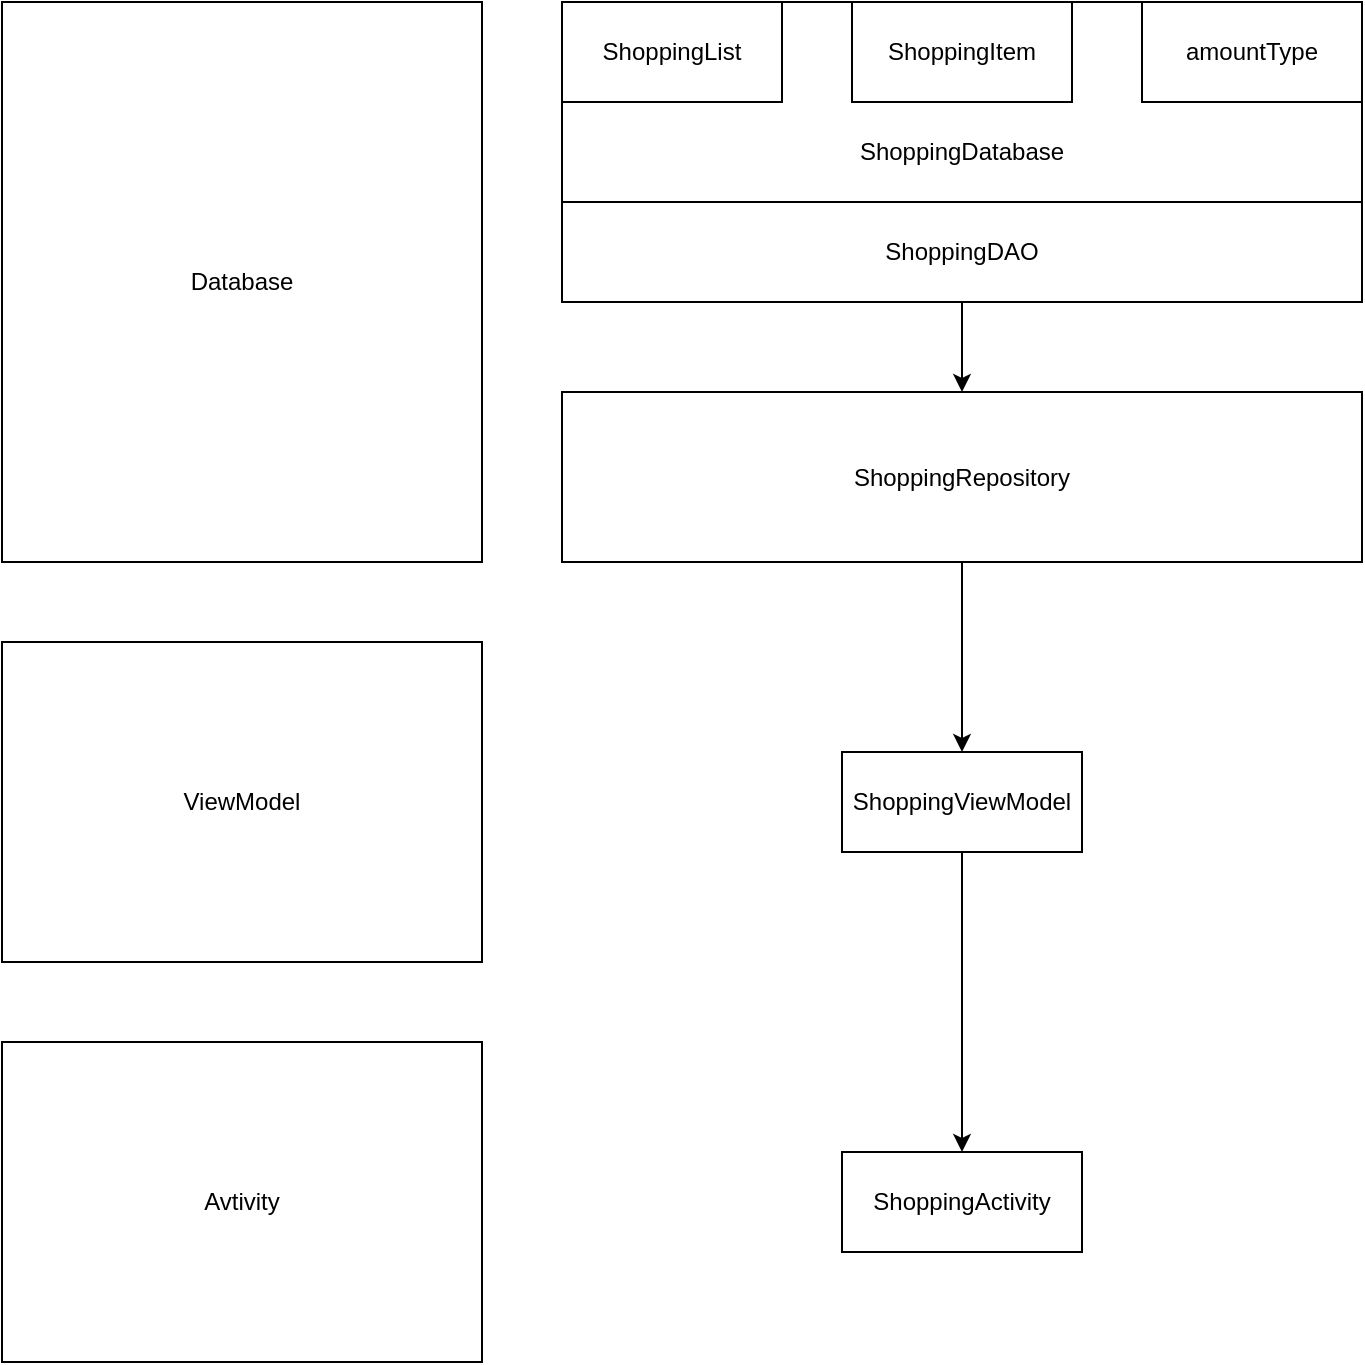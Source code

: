 <mxfile version="24.6.2" type="device">
  <diagram name="Strona-1" id="jOOoWnpXvxsLNQOdSbXZ">
    <mxGraphModel dx="1434" dy="1915" grid="1" gridSize="10" guides="1" tooltips="1" connect="1" arrows="1" fold="1" page="1" pageScale="1" pageWidth="827" pageHeight="1169" math="0" shadow="0">
      <root>
        <mxCell id="0" />
        <mxCell id="1" parent="0" />
        <mxCell id="6rCGiMeirLhRPlrqq7Db-3" value="&lt;div style=&quot;line-height: 120%;&quot;&gt;&lt;span style=&quot;background-color: initial;&quot;&gt;ViewModel&lt;/span&gt;&lt;/div&gt;" style="html=1;whiteSpace=wrap;align=center;" parent="1" vertex="1">
          <mxGeometry x="320" y="160" width="240" height="160" as="geometry" />
        </mxCell>
        <mxCell id="6rCGiMeirLhRPlrqq7Db-4" value="&lt;div style=&quot;line-height: 120%;&quot;&gt;&lt;span style=&quot;background-color: initial;&quot;&gt;Database&lt;/span&gt;&lt;/div&gt;" style="html=1;whiteSpace=wrap;align=center;" parent="1" vertex="1">
          <mxGeometry x="320" y="-160" width="240" height="280" as="geometry" />
        </mxCell>
        <mxCell id="6rCGiMeirLhRPlrqq7Db-5" value="&lt;div style=&quot;line-height: 120%;&quot;&gt;&lt;span style=&quot;background-color: initial;&quot;&gt;Avtivity&lt;/span&gt;&lt;/div&gt;" style="html=1;whiteSpace=wrap;align=center;" parent="1" vertex="1">
          <mxGeometry x="320" y="360" width="240" height="160" as="geometry" />
        </mxCell>
        <mxCell id="6rCGiMeirLhRPlrqq7Db-9" value="" style="edgeStyle=orthogonalEdgeStyle;rounded=0;orthogonalLoop=1;jettySize=auto;html=1;" parent="1" source="6rCGiMeirLhRPlrqq7Db-6" target="6rCGiMeirLhRPlrqq7Db-7" edge="1">
          <mxGeometry relative="1" as="geometry" />
        </mxCell>
        <mxCell id="6rCGiMeirLhRPlrqq7Db-6" value="ShoppingDatabase" style="html=1;whiteSpace=wrap;" parent="1" vertex="1">
          <mxGeometry x="600" y="-160" width="400" height="150" as="geometry" />
        </mxCell>
        <mxCell id="6rCGiMeirLhRPlrqq7Db-18" value="" style="edgeStyle=orthogonalEdgeStyle;rounded=0;orthogonalLoop=1;jettySize=auto;html=1;" parent="1" source="6rCGiMeirLhRPlrqq7Db-7" target="6rCGiMeirLhRPlrqq7Db-17" edge="1">
          <mxGeometry relative="1" as="geometry" />
        </mxCell>
        <mxCell id="6rCGiMeirLhRPlrqq7Db-7" value="ShoppingRepository" style="html=1;whiteSpace=wrap;" parent="1" vertex="1">
          <mxGeometry x="600" y="35" width="400" height="85" as="geometry" />
        </mxCell>
        <mxCell id="6rCGiMeirLhRPlrqq7Db-10" value="ShoppingList" style="html=1;whiteSpace=wrap;" parent="1" vertex="1">
          <mxGeometry x="600" y="-160" width="110" height="50" as="geometry" />
        </mxCell>
        <mxCell id="6rCGiMeirLhRPlrqq7Db-11" value="ShoppingItem" style="html=1;whiteSpace=wrap;" parent="1" vertex="1">
          <mxGeometry x="745" y="-160" width="110" height="50" as="geometry" />
        </mxCell>
        <mxCell id="6rCGiMeirLhRPlrqq7Db-21" value="" style="edgeStyle=orthogonalEdgeStyle;rounded=0;orthogonalLoop=1;jettySize=auto;html=1;entryX=0.5;entryY=0;entryDx=0;entryDy=0;" parent="1" source="6rCGiMeirLhRPlrqq7Db-17" target="6rCGiMeirLhRPlrqq7Db-19" edge="1">
          <mxGeometry relative="1" as="geometry">
            <mxPoint x="795" y="345" as="targetPoint" />
          </mxGeometry>
        </mxCell>
        <mxCell id="6rCGiMeirLhRPlrqq7Db-17" value="&lt;div&gt;&lt;span style=&quot;background-color: initial;&quot;&gt;ShoppingViewModel&lt;/span&gt;&lt;br&gt;&lt;/div&gt;" style="html=1;whiteSpace=wrap;" parent="1" vertex="1">
          <mxGeometry x="740" y="215" width="120" height="50" as="geometry" />
        </mxCell>
        <mxCell id="6rCGiMeirLhRPlrqq7Db-19" value="&lt;div&gt;ShoppingActivity&lt;/div&gt;" style="html=1;whiteSpace=wrap;" parent="1" vertex="1">
          <mxGeometry x="740" y="415" width="120" height="50" as="geometry" />
        </mxCell>
        <mxCell id="6rCGiMeirLhRPlrqq7Db-25" value="ShoppingDAO" style="html=1;whiteSpace=wrap;" parent="1" vertex="1">
          <mxGeometry x="600" y="-60" width="400" height="50" as="geometry" />
        </mxCell>
        <mxCell id="bx8ax3VX5WwzucUk9RJE-1" value="amountType" style="html=1;whiteSpace=wrap;" vertex="1" parent="1">
          <mxGeometry x="890" y="-160" width="110" height="50" as="geometry" />
        </mxCell>
      </root>
    </mxGraphModel>
  </diagram>
</mxfile>
